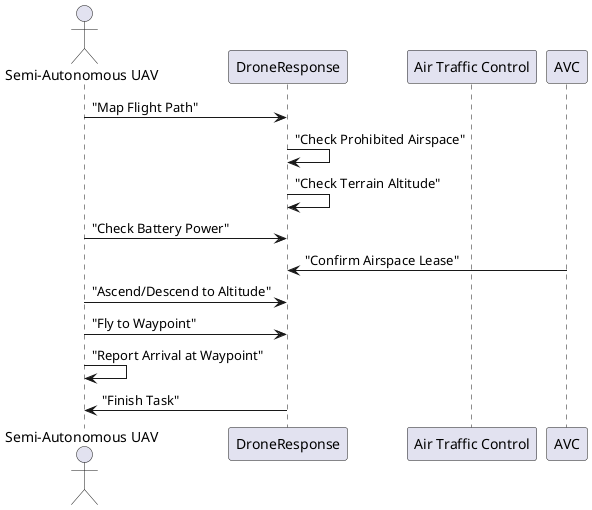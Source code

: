 @startuml "Fly to Destination Sequence Diagram"

actor "Semi-Autonomous UAV" as UAV
participant DroneResponse
participant "Air Traffic Control" as ATC

UAV -> DroneResponse: "Map Flight Path"
DroneResponse -> DroneResponse: "Check Prohibited Airspace"
DroneResponse -> DroneResponse: "Check Terrain Altitude"
UAV -> DroneResponse: "Check Battery Power"
AVC -> DroneResponse: "Confirm Airspace Lease"
UAV -> DroneResponse: "Ascend/Descend to Altitude"
UAV -> DroneResponse: "Fly to Waypoint"
UAV -> UAV: "Report Arrival at Waypoint"
DroneResponse-> UAV: "Finish Task"
@enduml
